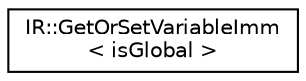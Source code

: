 digraph "Graphical Class Hierarchy"
{
  edge [fontname="Helvetica",fontsize="10",labelfontname="Helvetica",labelfontsize="10"];
  node [fontname="Helvetica",fontsize="10",shape=record];
  rankdir="LR";
  Node0 [label="IR::GetOrSetVariableImm\l\< isGlobal \>",height=0.2,width=0.4,color="black", fillcolor="white", style="filled",URL="$struct_i_r_1_1_get_or_set_variable_imm.html"];
}
